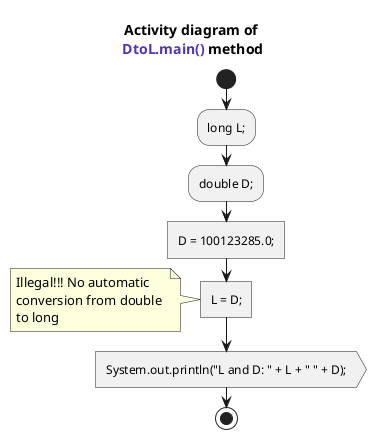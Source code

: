 @startuml
title Activity diagram of \n<font name=monospace><color #5132be>DtoL.main()</color></font> method

start

:long L;;
:double D;;

:D = 100123285.0;; <<task>>
:L = D;; <<task>>
note : Illegal!!! No automatic \nconversion from double \nto long

:System.out.println("L and D: " + L + " " + D);; <<output>>

stop
@enduml